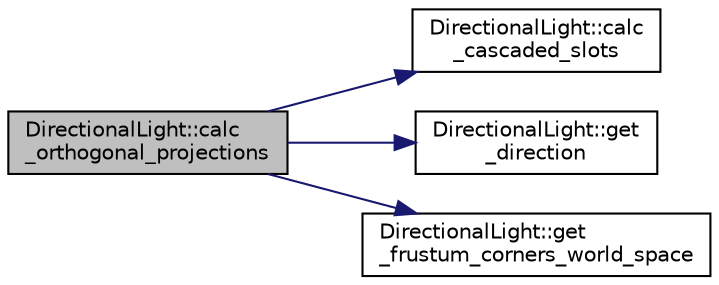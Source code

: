 digraph "DirectionalLight::calc_orthogonal_projections"
{
 // INTERACTIVE_SVG=YES
 // LATEX_PDF_SIZE
  bgcolor="transparent";
  edge [fontname="Helvetica",fontsize="10",labelfontname="Helvetica",labelfontsize="10"];
  node [fontname="Helvetica",fontsize="10",shape=record];
  rankdir="LR";
  Node1 [label="DirectionalLight::calc\l_orthogonal_projections",height=0.2,width=0.4,color="black", fillcolor="grey75", style="filled", fontcolor="black",tooltip=" "];
  Node1 -> Node2 [color="midnightblue",fontsize="10",style="solid",fontname="Helvetica"];
  Node2 [label="DirectionalLight::calc\l_cascaded_slots",height=0.2,width=0.4,color="black",URL="$d0/db5/class_directional_light.html#ad426fcfde5a1003dd6772d36420db665",tooltip=" "];
  Node1 -> Node3 [color="midnightblue",fontsize="10",style="solid",fontname="Helvetica"];
  Node3 [label="DirectionalLight::get\l_direction",height=0.2,width=0.4,color="black",URL="$d0/db5/class_directional_light.html#a7a3e577a1d4693a784963325bf39de94",tooltip=" "];
  Node1 -> Node4 [color="midnightblue",fontsize="10",style="solid",fontname="Helvetica"];
  Node4 [label="DirectionalLight::get\l_frustum_corners_world_space",height=0.2,width=0.4,color="black",URL="$d0/db5/class_directional_light.html#afbd16177e322c47830b6fad5f3c445ec",tooltip=" "];
}
